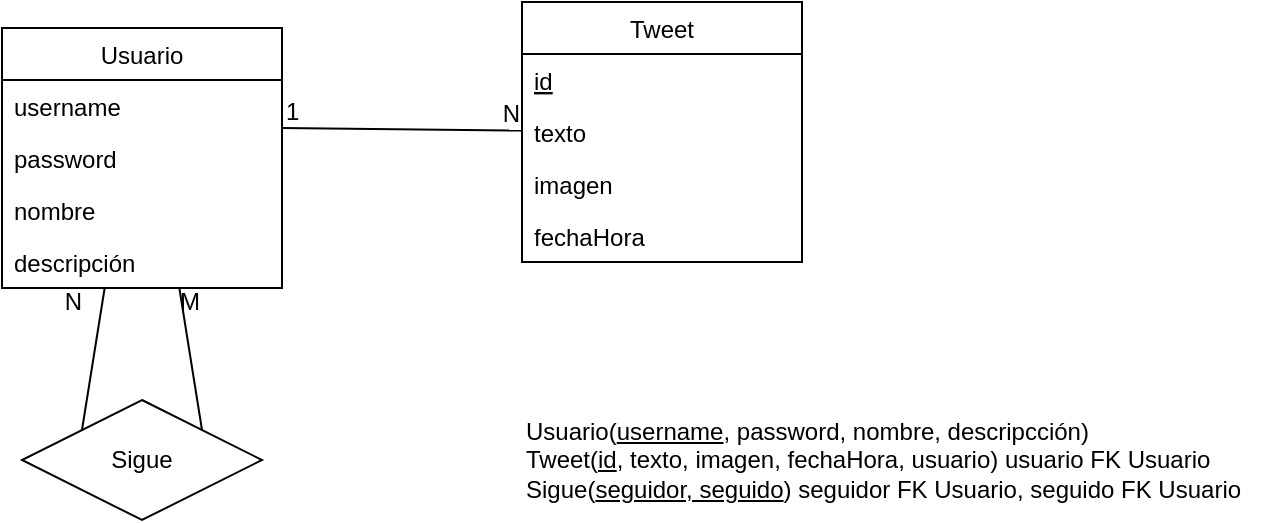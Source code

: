 <mxfile version="20.3.0" type="device"><diagram id="jpJQRAPRTD8NcXt3WIcI" name="Página-1"><mxGraphModel dx="1108" dy="553" grid="1" gridSize="10" guides="1" tooltips="1" connect="1" arrows="1" fold="1" page="1" pageScale="1" pageWidth="1169" pageHeight="827" math="0" shadow="0"><root><mxCell id="0"/><mxCell id="1" parent="0"/><mxCell id="1js3Jc65L2-Rh2Q8QCVg-1" value="Usuario" style="swimlane;fontStyle=0;childLayout=stackLayout;horizontal=1;startSize=26;fillColor=none;horizontalStack=0;resizeParent=1;resizeParentMax=0;resizeLast=0;collapsible=1;marginBottom=0;" vertex="1" parent="1"><mxGeometry x="200" y="160" width="140" height="130" as="geometry"/></mxCell><mxCell id="1js3Jc65L2-Rh2Q8QCVg-2" value="username" style="text;strokeColor=none;fillColor=none;align=left;verticalAlign=top;spacingLeft=4;spacingRight=4;overflow=hidden;rotatable=0;points=[[0,0.5],[1,0.5]];portConstraint=eastwest;" vertex="1" parent="1js3Jc65L2-Rh2Q8QCVg-1"><mxGeometry y="26" width="140" height="26" as="geometry"/></mxCell><mxCell id="1js3Jc65L2-Rh2Q8QCVg-3" value="password" style="text;strokeColor=none;fillColor=none;align=left;verticalAlign=top;spacingLeft=4;spacingRight=4;overflow=hidden;rotatable=0;points=[[0,0.5],[1,0.5]];portConstraint=eastwest;" vertex="1" parent="1js3Jc65L2-Rh2Q8QCVg-1"><mxGeometry y="52" width="140" height="26" as="geometry"/></mxCell><mxCell id="1js3Jc65L2-Rh2Q8QCVg-23" value="nombre" style="text;strokeColor=none;fillColor=none;align=left;verticalAlign=top;spacingLeft=4;spacingRight=4;overflow=hidden;rotatable=0;points=[[0,0.5],[1,0.5]];portConstraint=eastwest;" vertex="1" parent="1js3Jc65L2-Rh2Q8QCVg-1"><mxGeometry y="78" width="140" height="26" as="geometry"/></mxCell><mxCell id="1js3Jc65L2-Rh2Q8QCVg-4" value="descripción" style="text;strokeColor=none;fillColor=none;align=left;verticalAlign=top;spacingLeft=4;spacingRight=4;overflow=hidden;rotatable=0;points=[[0,0.5],[1,0.5]];portConstraint=eastwest;" vertex="1" parent="1js3Jc65L2-Rh2Q8QCVg-1"><mxGeometry y="104" width="140" height="26" as="geometry"/></mxCell><mxCell id="1js3Jc65L2-Rh2Q8QCVg-10" value="Sigue" style="shape=rhombus;perimeter=rhombusPerimeter;whiteSpace=wrap;html=1;align=center;" vertex="1" parent="1"><mxGeometry x="210" y="346" width="120" height="60" as="geometry"/></mxCell><mxCell id="1js3Jc65L2-Rh2Q8QCVg-11" value="" style="endArrow=none;html=1;rounded=0;exitX=0;exitY=0;exitDx=0;exitDy=0;" edge="1" parent="1" source="1js3Jc65L2-Rh2Q8QCVg-10"><mxGeometry relative="1" as="geometry"><mxPoint x="110" y="336" as="sourcePoint"/><mxPoint x="251.33" y="290" as="targetPoint"/></mxGeometry></mxCell><mxCell id="1js3Jc65L2-Rh2Q8QCVg-12" value="N" style="resizable=0;html=1;align=right;verticalAlign=bottom;" connectable="0" vertex="1" parent="1js3Jc65L2-Rh2Q8QCVg-11"><mxGeometry x="1" relative="1" as="geometry"><mxPoint x="-11" y="16" as="offset"/></mxGeometry></mxCell><mxCell id="1js3Jc65L2-Rh2Q8QCVg-13" value="" style="endArrow=none;html=1;rounded=0;exitX=1;exitY=0;exitDx=0;exitDy=0;" edge="1" parent="1" source="1js3Jc65L2-Rh2Q8QCVg-10"><mxGeometry relative="1" as="geometry"><mxPoint x="280" y="316" as="sourcePoint"/><mxPoint x="288.67" y="290" as="targetPoint"/></mxGeometry></mxCell><mxCell id="1js3Jc65L2-Rh2Q8QCVg-14" value="M" style="resizable=0;html=1;align=right;verticalAlign=bottom;" connectable="0" vertex="1" parent="1js3Jc65L2-Rh2Q8QCVg-13"><mxGeometry x="1" relative="1" as="geometry"><mxPoint x="11" y="16" as="offset"/></mxGeometry></mxCell><mxCell id="1js3Jc65L2-Rh2Q8QCVg-15" value="Tweet" style="swimlane;fontStyle=0;childLayout=stackLayout;horizontal=1;startSize=26;fillColor=none;horizontalStack=0;resizeParent=1;resizeParentMax=0;resizeLast=0;collapsible=1;marginBottom=0;" vertex="1" parent="1"><mxGeometry x="460" y="147" width="140" height="130" as="geometry"/></mxCell><mxCell id="1js3Jc65L2-Rh2Q8QCVg-16" value="id" style="text;strokeColor=none;fillColor=none;align=left;verticalAlign=top;spacingLeft=4;spacingRight=4;overflow=hidden;rotatable=0;points=[[0,0.5],[1,0.5]];portConstraint=eastwest;fontStyle=4" vertex="1" parent="1js3Jc65L2-Rh2Q8QCVg-15"><mxGeometry y="26" width="140" height="26" as="geometry"/></mxCell><mxCell id="1js3Jc65L2-Rh2Q8QCVg-17" value="texto" style="text;strokeColor=none;fillColor=none;align=left;verticalAlign=top;spacingLeft=4;spacingRight=4;overflow=hidden;rotatable=0;points=[[0,0.5],[1,0.5]];portConstraint=eastwest;" vertex="1" parent="1js3Jc65L2-Rh2Q8QCVg-15"><mxGeometry y="52" width="140" height="26" as="geometry"/></mxCell><mxCell id="1js3Jc65L2-Rh2Q8QCVg-18" value="imagen" style="text;strokeColor=none;fillColor=none;align=left;verticalAlign=top;spacingLeft=4;spacingRight=4;overflow=hidden;rotatable=0;points=[[0,0.5],[1,0.5]];portConstraint=eastwest;" vertex="1" parent="1js3Jc65L2-Rh2Q8QCVg-15"><mxGeometry y="78" width="140" height="26" as="geometry"/></mxCell><mxCell id="1js3Jc65L2-Rh2Q8QCVg-22" value="fechaHora" style="text;strokeColor=none;fillColor=none;align=left;verticalAlign=top;spacingLeft=4;spacingRight=4;overflow=hidden;rotatable=0;points=[[0,0.5],[1,0.5]];portConstraint=eastwest;" vertex="1" parent="1js3Jc65L2-Rh2Q8QCVg-15"><mxGeometry y="104" width="140" height="26" as="geometry"/></mxCell><mxCell id="1js3Jc65L2-Rh2Q8QCVg-19" value="" style="endArrow=none;html=1;rounded=0;" edge="1" parent="1" target="1js3Jc65L2-Rh2Q8QCVg-15"><mxGeometry relative="1" as="geometry"><mxPoint x="340" y="210" as="sourcePoint"/><mxPoint x="500" y="210" as="targetPoint"/></mxGeometry></mxCell><mxCell id="1js3Jc65L2-Rh2Q8QCVg-20" value="1" style="resizable=0;html=1;align=left;verticalAlign=bottom;" connectable="0" vertex="1" parent="1js3Jc65L2-Rh2Q8QCVg-19"><mxGeometry x="-1" relative="1" as="geometry"/></mxCell><mxCell id="1js3Jc65L2-Rh2Q8QCVg-21" value="N" style="resizable=0;html=1;align=right;verticalAlign=bottom;" connectable="0" vertex="1" parent="1js3Jc65L2-Rh2Q8QCVg-19"><mxGeometry x="1" relative="1" as="geometry"/></mxCell><mxCell id="1js3Jc65L2-Rh2Q8QCVg-24" value="Usuario(&lt;u&gt;username&lt;/u&gt;, password, nombre, descripcción)&lt;br&gt;Tweet(&lt;u&gt;id&lt;/u&gt;, texto, imagen, fechaHora, usuario) usuario FK Usuario&lt;br&gt;Sigue(&lt;u&gt;seguidor, seguido&lt;/u&gt;) seguidor FK Usuario, seguido FK Usuario" style="text;html=1;align=left;verticalAlign=middle;resizable=0;points=[];autosize=1;strokeColor=none;fillColor=none;" vertex="1" parent="1"><mxGeometry x="460" y="346" width="380" height="60" as="geometry"/></mxCell></root></mxGraphModel></diagram></mxfile>